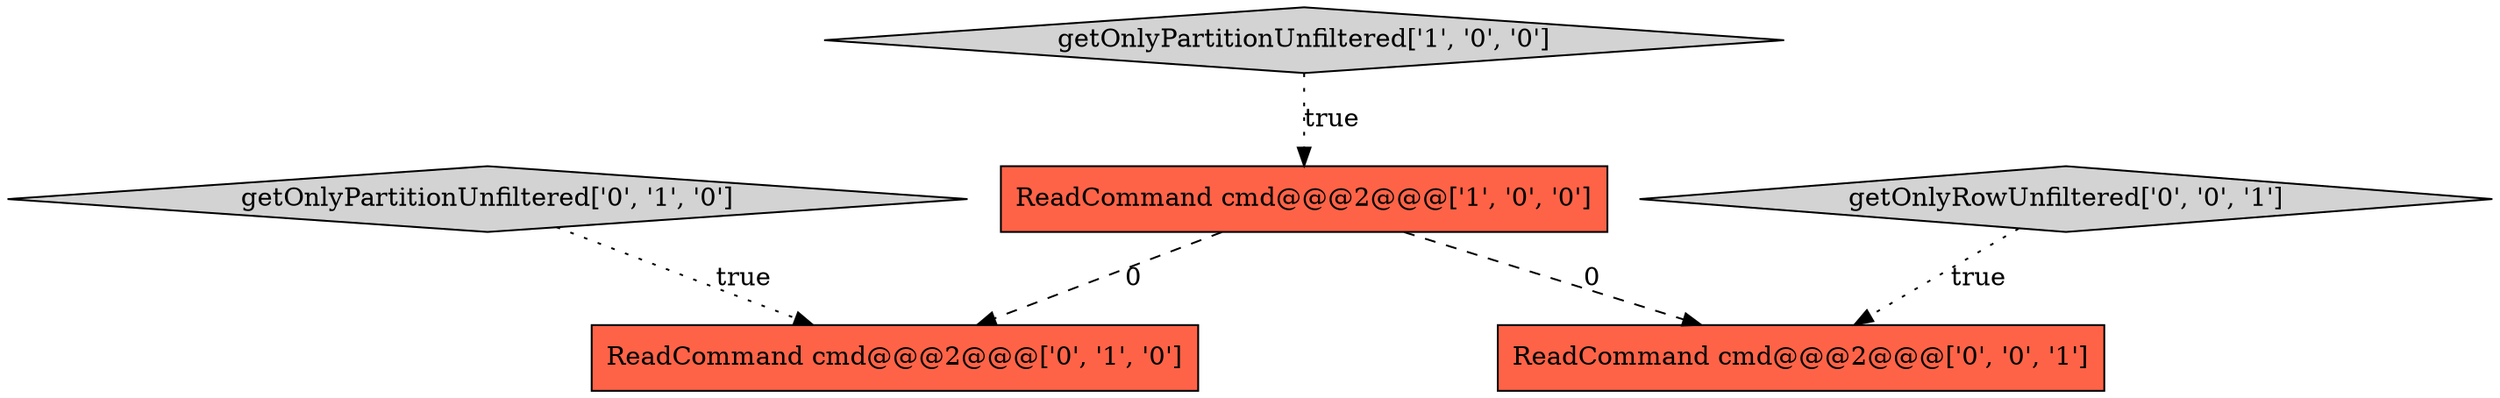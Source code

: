 digraph {
1 [style = filled, label = "getOnlyPartitionUnfiltered['1', '0', '0']", fillcolor = lightgray, shape = diamond image = "AAA0AAABBB1BBB"];
3 [style = filled, label = "ReadCommand cmd@@@2@@@['0', '1', '0']", fillcolor = tomato, shape = box image = "AAA1AAABBB2BBB"];
4 [style = filled, label = "getOnlyRowUnfiltered['0', '0', '1']", fillcolor = lightgray, shape = diamond image = "AAA0AAABBB3BBB"];
0 [style = filled, label = "ReadCommand cmd@@@2@@@['1', '0', '0']", fillcolor = tomato, shape = box image = "AAA1AAABBB1BBB"];
5 [style = filled, label = "ReadCommand cmd@@@2@@@['0', '0', '1']", fillcolor = tomato, shape = box image = "AAA0AAABBB3BBB"];
2 [style = filled, label = "getOnlyPartitionUnfiltered['0', '1', '0']", fillcolor = lightgray, shape = diamond image = "AAA0AAABBB2BBB"];
2->3 [style = dotted, label="true"];
4->5 [style = dotted, label="true"];
1->0 [style = dotted, label="true"];
0->3 [style = dashed, label="0"];
0->5 [style = dashed, label="0"];
}
